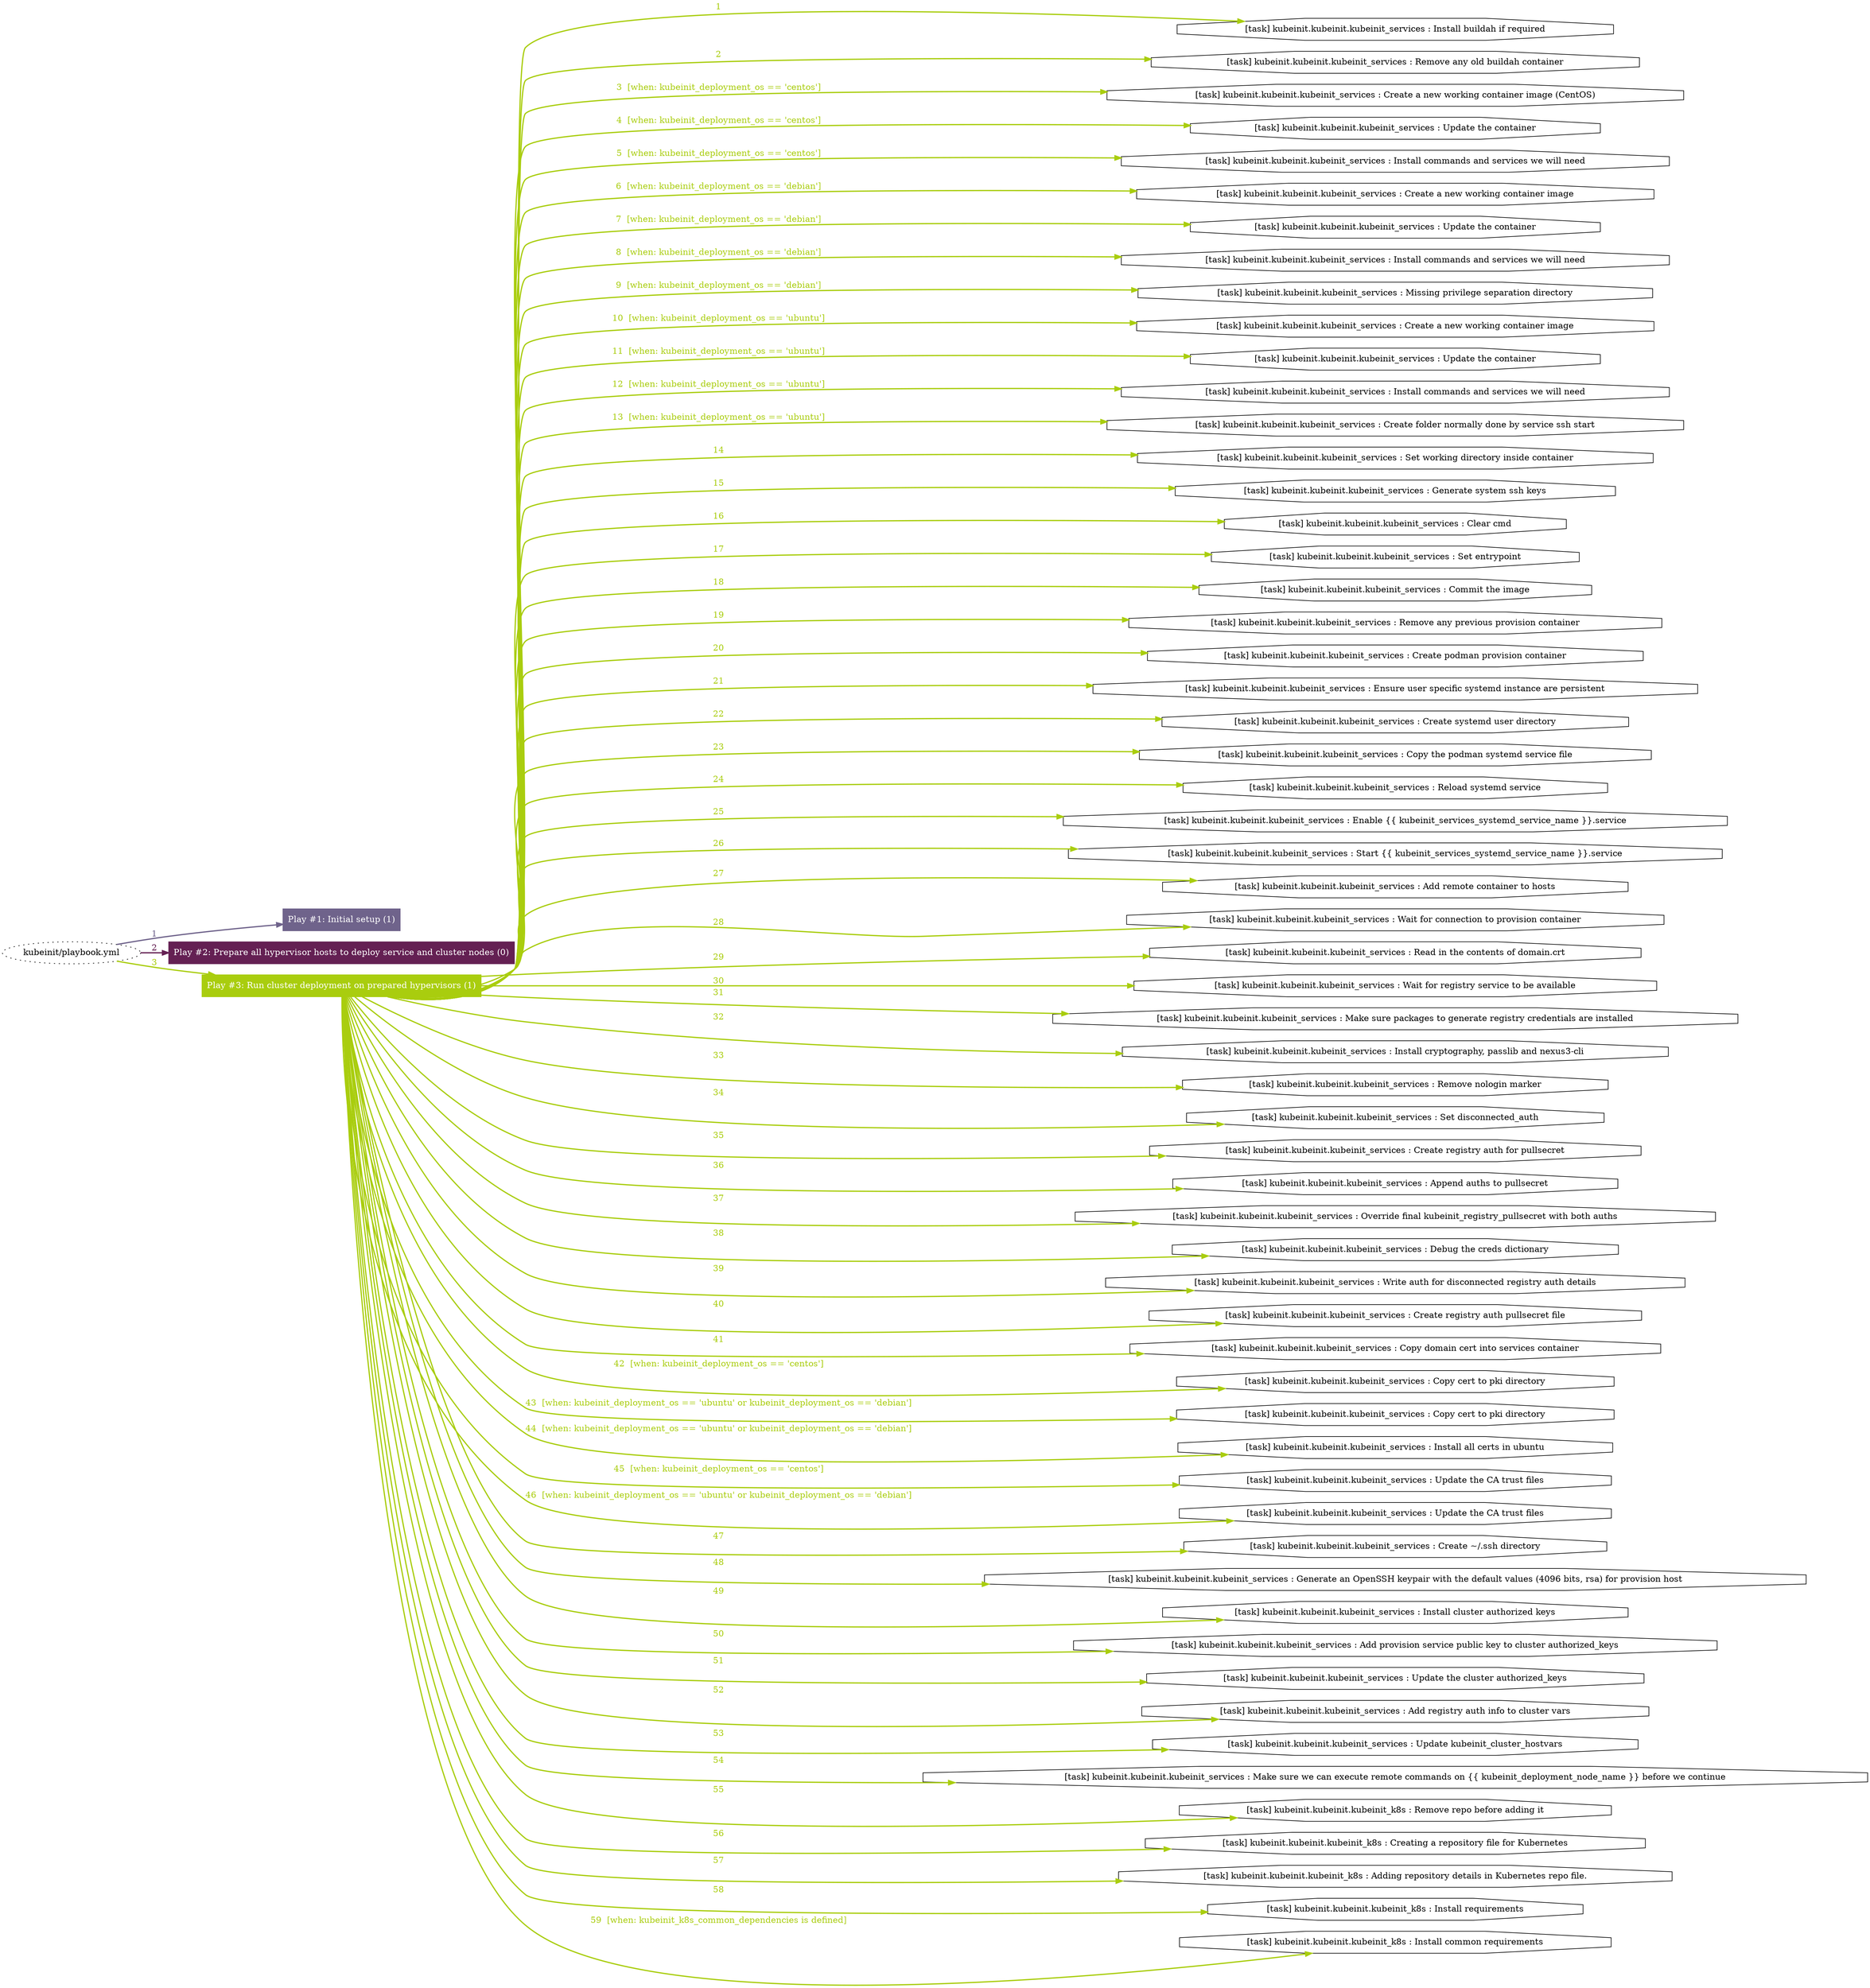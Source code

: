 digraph "kubeinit/playbook.yml "{
	graph [concentrate=true ordering=in rankdir=LR ratio=fill]
	edge [esep=5 sep=10]
	"kubeinit/playbook.yml" [id=root_node style=dotted]
	subgraph "Play #1: Initial setup (1) "{
		"Play #1: Initial setup (1)" [color="#6f638b" fontcolor="#ffffff" id="play_af9c5dfb-1158-4b2b-a4f7-0437e842cfe2" shape=box style=filled tooltip=localhost]
		"kubeinit/playbook.yml" -> "Play #1: Initial setup (1)" [label=1 color="#6f638b" fontcolor="#6f638b" id="edge_40c212d5-ad6c-44c0-9cf3-584f7f4e6897" style=bold]
	}
	subgraph "Play #2: Prepare all hypervisor hosts to deploy service and cluster nodes (0) "{
		"Play #2: Prepare all hypervisor hosts to deploy service and cluster nodes (0)" [color="#642053" fontcolor="#ffffff" id="play_38122677-6413-4b18-8c60-d9c70be64615" shape=box style=filled tooltip=""]
		"kubeinit/playbook.yml" -> "Play #2: Prepare all hypervisor hosts to deploy service and cluster nodes (0)" [label=2 color="#642053" fontcolor="#642053" id="edge_17019574-96fd-44bb-a7df-a7e3a68a48f8" style=bold]
	}
	subgraph "Play #3: Run cluster deployment on prepared hypervisors (1) "{
		"Play #3: Run cluster deployment on prepared hypervisors (1)" [color="#a9cd0e" fontcolor="#ffffff" id="play_24915dd0-d795-4cc5-82bb-0869513a93cc" shape=box style=filled tooltip=localhost]
		"kubeinit/playbook.yml" -> "Play #3: Run cluster deployment on prepared hypervisors (1)" [label=3 color="#a9cd0e" fontcolor="#a9cd0e" id="edge_424e62c9-95e9-4b15-a8df-fd997c692de2" style=bold]
		"task_6cf0d6a4-1598-4ac7-9679-347d474273b0" [label="[task] kubeinit.kubeinit.kubeinit_services : Install buildah if required" id="task_6cf0d6a4-1598-4ac7-9679-347d474273b0" shape=octagon tooltip="[task] kubeinit.kubeinit.kubeinit_services : Install buildah if required"]
		"Play #3: Run cluster deployment on prepared hypervisors (1)" -> "task_6cf0d6a4-1598-4ac7-9679-347d474273b0" [label=1 color="#a9cd0e" fontcolor="#a9cd0e" id="edge_8d2b41aa-f543-49b0-8c3b-170730098c8a" style=bold]
		"task_b4b47443-729b-4098-9073-309b52e9971b" [label="[task] kubeinit.kubeinit.kubeinit_services : Remove any old buildah container" id="task_b4b47443-729b-4098-9073-309b52e9971b" shape=octagon tooltip="[task] kubeinit.kubeinit.kubeinit_services : Remove any old buildah container"]
		"Play #3: Run cluster deployment on prepared hypervisors (1)" -> "task_b4b47443-729b-4098-9073-309b52e9971b" [label=2 color="#a9cd0e" fontcolor="#a9cd0e" id="edge_8383529d-a8fc-4246-9926-b4a71fc377fa" style=bold]
		"task_262d6cee-0504-4892-bcf1-6214656135c7" [label="[task] kubeinit.kubeinit.kubeinit_services : Create a new working container image (CentOS)" id="task_262d6cee-0504-4892-bcf1-6214656135c7" shape=octagon tooltip="[task] kubeinit.kubeinit.kubeinit_services : Create a new working container image (CentOS)"]
		"Play #3: Run cluster deployment on prepared hypervisors (1)" -> "task_262d6cee-0504-4892-bcf1-6214656135c7" [label="3  [when: kubeinit_deployment_os == 'centos']" color="#a9cd0e" fontcolor="#a9cd0e" id="edge_96338655-08e0-41cf-bb46-bb4d5386b379" style=bold]
		"task_55f534b5-f8a1-48f7-b8d0-feed98c55007" [label="[task] kubeinit.kubeinit.kubeinit_services : Update the container" id="task_55f534b5-f8a1-48f7-b8d0-feed98c55007" shape=octagon tooltip="[task] kubeinit.kubeinit.kubeinit_services : Update the container"]
		"Play #3: Run cluster deployment on prepared hypervisors (1)" -> "task_55f534b5-f8a1-48f7-b8d0-feed98c55007" [label="4  [when: kubeinit_deployment_os == 'centos']" color="#a9cd0e" fontcolor="#a9cd0e" id="edge_1c5f92d7-69c9-4e0a-b078-fcc7744aaf15" style=bold]
		"task_6a531ca2-bfbc-4a9c-be81-f009da2b0032" [label="[task] kubeinit.kubeinit.kubeinit_services : Install commands and services we will need" id="task_6a531ca2-bfbc-4a9c-be81-f009da2b0032" shape=octagon tooltip="[task] kubeinit.kubeinit.kubeinit_services : Install commands and services we will need"]
		"Play #3: Run cluster deployment on prepared hypervisors (1)" -> "task_6a531ca2-bfbc-4a9c-be81-f009da2b0032" [label="5  [when: kubeinit_deployment_os == 'centos']" color="#a9cd0e" fontcolor="#a9cd0e" id="edge_fc757be3-4be9-4422-be54-743e5f405ceb" style=bold]
		"task_12af40c0-10ce-4260-877a-4cae226c81b5" [label="[task] kubeinit.kubeinit.kubeinit_services : Create a new working container image" id="task_12af40c0-10ce-4260-877a-4cae226c81b5" shape=octagon tooltip="[task] kubeinit.kubeinit.kubeinit_services : Create a new working container image"]
		"Play #3: Run cluster deployment on prepared hypervisors (1)" -> "task_12af40c0-10ce-4260-877a-4cae226c81b5" [label="6  [when: kubeinit_deployment_os == 'debian']" color="#a9cd0e" fontcolor="#a9cd0e" id="edge_10732ae0-62df-4b4b-9456-6f34f75b12b3" style=bold]
		"task_7608b8e9-72a3-4da3-a8e4-f695fa1038d7" [label="[task] kubeinit.kubeinit.kubeinit_services : Update the container" id="task_7608b8e9-72a3-4da3-a8e4-f695fa1038d7" shape=octagon tooltip="[task] kubeinit.kubeinit.kubeinit_services : Update the container"]
		"Play #3: Run cluster deployment on prepared hypervisors (1)" -> "task_7608b8e9-72a3-4da3-a8e4-f695fa1038d7" [label="7  [when: kubeinit_deployment_os == 'debian']" color="#a9cd0e" fontcolor="#a9cd0e" id="edge_dd80e89d-375b-4673-a9cc-c1426de7d70d" style=bold]
		"task_c26fa1b9-df82-400c-899e-cec7a7eb6b80" [label="[task] kubeinit.kubeinit.kubeinit_services : Install commands and services we will need" id="task_c26fa1b9-df82-400c-899e-cec7a7eb6b80" shape=octagon tooltip="[task] kubeinit.kubeinit.kubeinit_services : Install commands and services we will need"]
		"Play #3: Run cluster deployment on prepared hypervisors (1)" -> "task_c26fa1b9-df82-400c-899e-cec7a7eb6b80" [label="8  [when: kubeinit_deployment_os == 'debian']" color="#a9cd0e" fontcolor="#a9cd0e" id="edge_2bb48747-e6c4-4af2-a687-fdbcb3dc0596" style=bold]
		"task_724d9121-0495-461a-aeb6-bb7b523f63b8" [label="[task] kubeinit.kubeinit.kubeinit_services : Missing privilege separation directory" id="task_724d9121-0495-461a-aeb6-bb7b523f63b8" shape=octagon tooltip="[task] kubeinit.kubeinit.kubeinit_services : Missing privilege separation directory"]
		"Play #3: Run cluster deployment on prepared hypervisors (1)" -> "task_724d9121-0495-461a-aeb6-bb7b523f63b8" [label="9  [when: kubeinit_deployment_os == 'debian']" color="#a9cd0e" fontcolor="#a9cd0e" id="edge_6353fc65-2a1f-454f-b3f4-3e1805a9f6f0" style=bold]
		"task_eb0105fe-bc52-44bf-b303-f1b549441625" [label="[task] kubeinit.kubeinit.kubeinit_services : Create a new working container image" id="task_eb0105fe-bc52-44bf-b303-f1b549441625" shape=octagon tooltip="[task] kubeinit.kubeinit.kubeinit_services : Create a new working container image"]
		"Play #3: Run cluster deployment on prepared hypervisors (1)" -> "task_eb0105fe-bc52-44bf-b303-f1b549441625" [label="10  [when: kubeinit_deployment_os == 'ubuntu']" color="#a9cd0e" fontcolor="#a9cd0e" id="edge_d6230557-53d6-4176-b14f-3361806c2788" style=bold]
		"task_5bbaa71c-6193-47ad-85e8-84ddf216bc00" [label="[task] kubeinit.kubeinit.kubeinit_services : Update the container" id="task_5bbaa71c-6193-47ad-85e8-84ddf216bc00" shape=octagon tooltip="[task] kubeinit.kubeinit.kubeinit_services : Update the container"]
		"Play #3: Run cluster deployment on prepared hypervisors (1)" -> "task_5bbaa71c-6193-47ad-85e8-84ddf216bc00" [label="11  [when: kubeinit_deployment_os == 'ubuntu']" color="#a9cd0e" fontcolor="#a9cd0e" id="edge_bf5e011d-da2f-4bc4-b92e-de4a2f87b664" style=bold]
		"task_e2e68099-97e7-436b-b797-3508ce04419c" [label="[task] kubeinit.kubeinit.kubeinit_services : Install commands and services we will need" id="task_e2e68099-97e7-436b-b797-3508ce04419c" shape=octagon tooltip="[task] kubeinit.kubeinit.kubeinit_services : Install commands and services we will need"]
		"Play #3: Run cluster deployment on prepared hypervisors (1)" -> "task_e2e68099-97e7-436b-b797-3508ce04419c" [label="12  [when: kubeinit_deployment_os == 'ubuntu']" color="#a9cd0e" fontcolor="#a9cd0e" id="edge_ed6c5692-e64b-4fde-9b7a-d843d2f358d3" style=bold]
		"task_1f7f5226-7031-45e2-85a8-0554ee5779cb" [label="[task] kubeinit.kubeinit.kubeinit_services : Create folder normally done by service ssh start" id="task_1f7f5226-7031-45e2-85a8-0554ee5779cb" shape=octagon tooltip="[task] kubeinit.kubeinit.kubeinit_services : Create folder normally done by service ssh start"]
		"Play #3: Run cluster deployment on prepared hypervisors (1)" -> "task_1f7f5226-7031-45e2-85a8-0554ee5779cb" [label="13  [when: kubeinit_deployment_os == 'ubuntu']" color="#a9cd0e" fontcolor="#a9cd0e" id="edge_6dd3353c-5212-43f2-b06f-3092217bf89e" style=bold]
		"task_98684779-d756-4133-863e-ad58ce988a86" [label="[task] kubeinit.kubeinit.kubeinit_services : Set working directory inside container" id="task_98684779-d756-4133-863e-ad58ce988a86" shape=octagon tooltip="[task] kubeinit.kubeinit.kubeinit_services : Set working directory inside container"]
		"Play #3: Run cluster deployment on prepared hypervisors (1)" -> "task_98684779-d756-4133-863e-ad58ce988a86" [label=14 color="#a9cd0e" fontcolor="#a9cd0e" id="edge_4e4bf32d-37eb-479d-8a43-5b9d97e0940e" style=bold]
		"task_5abaf6ca-4334-40d9-9138-8f0ac305bd7d" [label="[task] kubeinit.kubeinit.kubeinit_services : Generate system ssh keys" id="task_5abaf6ca-4334-40d9-9138-8f0ac305bd7d" shape=octagon tooltip="[task] kubeinit.kubeinit.kubeinit_services : Generate system ssh keys"]
		"Play #3: Run cluster deployment on prepared hypervisors (1)" -> "task_5abaf6ca-4334-40d9-9138-8f0ac305bd7d" [label=15 color="#a9cd0e" fontcolor="#a9cd0e" id="edge_58d1beef-2396-40c5-bcd9-32583c00b4d6" style=bold]
		"task_43ccee7c-b5b6-41f8-a474-32f7c57dbf0c" [label="[task] kubeinit.kubeinit.kubeinit_services : Clear cmd" id="task_43ccee7c-b5b6-41f8-a474-32f7c57dbf0c" shape=octagon tooltip="[task] kubeinit.kubeinit.kubeinit_services : Clear cmd"]
		"Play #3: Run cluster deployment on prepared hypervisors (1)" -> "task_43ccee7c-b5b6-41f8-a474-32f7c57dbf0c" [label=16 color="#a9cd0e" fontcolor="#a9cd0e" id="edge_64a1bdb4-2c5d-4667-896a-8d5d0ec58155" style=bold]
		"task_f43d04fe-cf07-4db0-a78c-b04eca913a4f" [label="[task] kubeinit.kubeinit.kubeinit_services : Set entrypoint" id="task_f43d04fe-cf07-4db0-a78c-b04eca913a4f" shape=octagon tooltip="[task] kubeinit.kubeinit.kubeinit_services : Set entrypoint"]
		"Play #3: Run cluster deployment on prepared hypervisors (1)" -> "task_f43d04fe-cf07-4db0-a78c-b04eca913a4f" [label=17 color="#a9cd0e" fontcolor="#a9cd0e" id="edge_fc9a0673-b46f-4d99-915e-93c8b1d47823" style=bold]
		"task_116e298a-a973-4ccf-afae-bad0896c48b6" [label="[task] kubeinit.kubeinit.kubeinit_services : Commit the image" id="task_116e298a-a973-4ccf-afae-bad0896c48b6" shape=octagon tooltip="[task] kubeinit.kubeinit.kubeinit_services : Commit the image"]
		"Play #3: Run cluster deployment on prepared hypervisors (1)" -> "task_116e298a-a973-4ccf-afae-bad0896c48b6" [label=18 color="#a9cd0e" fontcolor="#a9cd0e" id="edge_cf7c3385-bd68-42af-8d37-c6a6d2828854" style=bold]
		"task_d7fc1a17-5b93-4f6c-9078-ad6888d3fcb0" [label="[task] kubeinit.kubeinit.kubeinit_services : Remove any previous provision container" id="task_d7fc1a17-5b93-4f6c-9078-ad6888d3fcb0" shape=octagon tooltip="[task] kubeinit.kubeinit.kubeinit_services : Remove any previous provision container"]
		"Play #3: Run cluster deployment on prepared hypervisors (1)" -> "task_d7fc1a17-5b93-4f6c-9078-ad6888d3fcb0" [label=19 color="#a9cd0e" fontcolor="#a9cd0e" id="edge_ed97d253-d373-4795-8d4b-a9f49b215c0f" style=bold]
		"task_4ac350a8-8792-4cb1-8f87-9a0b8df8a385" [label="[task] kubeinit.kubeinit.kubeinit_services : Create podman provision container" id="task_4ac350a8-8792-4cb1-8f87-9a0b8df8a385" shape=octagon tooltip="[task] kubeinit.kubeinit.kubeinit_services : Create podman provision container"]
		"Play #3: Run cluster deployment on prepared hypervisors (1)" -> "task_4ac350a8-8792-4cb1-8f87-9a0b8df8a385" [label=20 color="#a9cd0e" fontcolor="#a9cd0e" id="edge_cbbefa87-9a98-4b3c-b0a7-8b5275676904" style=bold]
		"task_3e48fdd8-2e6e-4a32-ad0c-20d4c8fde784" [label="[task] kubeinit.kubeinit.kubeinit_services : Ensure user specific systemd instance are persistent" id="task_3e48fdd8-2e6e-4a32-ad0c-20d4c8fde784" shape=octagon tooltip="[task] kubeinit.kubeinit.kubeinit_services : Ensure user specific systemd instance are persistent"]
		"Play #3: Run cluster deployment on prepared hypervisors (1)" -> "task_3e48fdd8-2e6e-4a32-ad0c-20d4c8fde784" [label=21 color="#a9cd0e" fontcolor="#a9cd0e" id="edge_369b8d73-9ab8-46f7-88cb-f69897a0a705" style=bold]
		"task_41850e14-b1c5-4d3f-a85b-cb9b9f5a6ca9" [label="[task] kubeinit.kubeinit.kubeinit_services : Create systemd user directory" id="task_41850e14-b1c5-4d3f-a85b-cb9b9f5a6ca9" shape=octagon tooltip="[task] kubeinit.kubeinit.kubeinit_services : Create systemd user directory"]
		"Play #3: Run cluster deployment on prepared hypervisors (1)" -> "task_41850e14-b1c5-4d3f-a85b-cb9b9f5a6ca9" [label=22 color="#a9cd0e" fontcolor="#a9cd0e" id="edge_83b9e0ee-03f2-4ef2-a374-84ef62c202ac" style=bold]
		"task_8d0e64cb-ac4d-4511-abb5-39e2613e6657" [label="[task] kubeinit.kubeinit.kubeinit_services : Copy the podman systemd service file" id="task_8d0e64cb-ac4d-4511-abb5-39e2613e6657" shape=octagon tooltip="[task] kubeinit.kubeinit.kubeinit_services : Copy the podman systemd service file"]
		"Play #3: Run cluster deployment on prepared hypervisors (1)" -> "task_8d0e64cb-ac4d-4511-abb5-39e2613e6657" [label=23 color="#a9cd0e" fontcolor="#a9cd0e" id="edge_55e666df-6fb9-4a10-91da-fadd32e839a2" style=bold]
		"task_69889acf-1f08-418c-9f64-01cb2a8b09d6" [label="[task] kubeinit.kubeinit.kubeinit_services : Reload systemd service" id="task_69889acf-1f08-418c-9f64-01cb2a8b09d6" shape=octagon tooltip="[task] kubeinit.kubeinit.kubeinit_services : Reload systemd service"]
		"Play #3: Run cluster deployment on prepared hypervisors (1)" -> "task_69889acf-1f08-418c-9f64-01cb2a8b09d6" [label=24 color="#a9cd0e" fontcolor="#a9cd0e" id="edge_e722d74b-ad8d-4d11-a962-9edf29ffa93d" style=bold]
		"task_1ec41f7f-4cbc-46c7-aa8d-4dc0b2832b95" [label="[task] kubeinit.kubeinit.kubeinit_services : Enable {{ kubeinit_services_systemd_service_name }}.service" id="task_1ec41f7f-4cbc-46c7-aa8d-4dc0b2832b95" shape=octagon tooltip="[task] kubeinit.kubeinit.kubeinit_services : Enable {{ kubeinit_services_systemd_service_name }}.service"]
		"Play #3: Run cluster deployment on prepared hypervisors (1)" -> "task_1ec41f7f-4cbc-46c7-aa8d-4dc0b2832b95" [label=25 color="#a9cd0e" fontcolor="#a9cd0e" id="edge_e40b23f7-6f5b-439d-ab20-73a3e0d80a2e" style=bold]
		"task_42d47db4-b984-4776-b27c-3afedca481f8" [label="[task] kubeinit.kubeinit.kubeinit_services : Start {{ kubeinit_services_systemd_service_name }}.service" id="task_42d47db4-b984-4776-b27c-3afedca481f8" shape=octagon tooltip="[task] kubeinit.kubeinit.kubeinit_services : Start {{ kubeinit_services_systemd_service_name }}.service"]
		"Play #3: Run cluster deployment on prepared hypervisors (1)" -> "task_42d47db4-b984-4776-b27c-3afedca481f8" [label=26 color="#a9cd0e" fontcolor="#a9cd0e" id="edge_80af8f2a-ff2c-49a6-8527-9518f9ba7c90" style=bold]
		"task_42d9f95a-5f8d-460c-8062-481f212030f4" [label="[task] kubeinit.kubeinit.kubeinit_services : Add remote container to hosts" id="task_42d9f95a-5f8d-460c-8062-481f212030f4" shape=octagon tooltip="[task] kubeinit.kubeinit.kubeinit_services : Add remote container to hosts"]
		"Play #3: Run cluster deployment on prepared hypervisors (1)" -> "task_42d9f95a-5f8d-460c-8062-481f212030f4" [label=27 color="#a9cd0e" fontcolor="#a9cd0e" id="edge_2e8aca1b-19e8-476a-9c92-021dcd703378" style=bold]
		"task_fef117cc-839d-4ed0-a664-d0f1f5726185" [label="[task] kubeinit.kubeinit.kubeinit_services : Wait for connection to provision container" id="task_fef117cc-839d-4ed0-a664-d0f1f5726185" shape=octagon tooltip="[task] kubeinit.kubeinit.kubeinit_services : Wait for connection to provision container"]
		"Play #3: Run cluster deployment on prepared hypervisors (1)" -> "task_fef117cc-839d-4ed0-a664-d0f1f5726185" [label=28 color="#a9cd0e" fontcolor="#a9cd0e" id="edge_748f071d-c805-4b28-86ed-92abf235c981" style=bold]
		"task_5eba4b8f-1ed1-417d-9d72-3a51539b440d" [label="[task] kubeinit.kubeinit.kubeinit_services : Read in the contents of domain.crt" id="task_5eba4b8f-1ed1-417d-9d72-3a51539b440d" shape=octagon tooltip="[task] kubeinit.kubeinit.kubeinit_services : Read in the contents of domain.crt"]
		"Play #3: Run cluster deployment on prepared hypervisors (1)" -> "task_5eba4b8f-1ed1-417d-9d72-3a51539b440d" [label=29 color="#a9cd0e" fontcolor="#a9cd0e" id="edge_a5a451da-a5e5-41ff-bc38-b8b19906e0ec" style=bold]
		"task_9da6181f-ecfe-4e21-ab68-372a1a2a0b3d" [label="[task] kubeinit.kubeinit.kubeinit_services : Wait for registry service to be available" id="task_9da6181f-ecfe-4e21-ab68-372a1a2a0b3d" shape=octagon tooltip="[task] kubeinit.kubeinit.kubeinit_services : Wait for registry service to be available"]
		"Play #3: Run cluster deployment on prepared hypervisors (1)" -> "task_9da6181f-ecfe-4e21-ab68-372a1a2a0b3d" [label=30 color="#a9cd0e" fontcolor="#a9cd0e" id="edge_575b2990-3718-4a8a-8df7-fe297869fa35" style=bold]
		"task_bd784eeb-e433-42b3-a9a1-1a96d80c66c9" [label="[task] kubeinit.kubeinit.kubeinit_services : Make sure packages to generate registry credentials are installed" id="task_bd784eeb-e433-42b3-a9a1-1a96d80c66c9" shape=octagon tooltip="[task] kubeinit.kubeinit.kubeinit_services : Make sure packages to generate registry credentials are installed"]
		"Play #3: Run cluster deployment on prepared hypervisors (1)" -> "task_bd784eeb-e433-42b3-a9a1-1a96d80c66c9" [label=31 color="#a9cd0e" fontcolor="#a9cd0e" id="edge_7ee18e63-c778-4119-84a9-efe0bdd15a82" style=bold]
		"task_dded9759-944b-45e5-9592-acac3c4d15ac" [label="[task] kubeinit.kubeinit.kubeinit_services : Install cryptography, passlib and nexus3-cli" id="task_dded9759-944b-45e5-9592-acac3c4d15ac" shape=octagon tooltip="[task] kubeinit.kubeinit.kubeinit_services : Install cryptography, passlib and nexus3-cli"]
		"Play #3: Run cluster deployment on prepared hypervisors (1)" -> "task_dded9759-944b-45e5-9592-acac3c4d15ac" [label=32 color="#a9cd0e" fontcolor="#a9cd0e" id="edge_7f11b063-6118-4119-b5d3-0e43abea066a" style=bold]
		"task_f87bd825-a376-4582-a738-e17762fa8eb8" [label="[task] kubeinit.kubeinit.kubeinit_services : Remove nologin marker" id="task_f87bd825-a376-4582-a738-e17762fa8eb8" shape=octagon tooltip="[task] kubeinit.kubeinit.kubeinit_services : Remove nologin marker"]
		"Play #3: Run cluster deployment on prepared hypervisors (1)" -> "task_f87bd825-a376-4582-a738-e17762fa8eb8" [label=33 color="#a9cd0e" fontcolor="#a9cd0e" id="edge_068e093b-835e-46fb-b021-c09945a1d200" style=bold]
		"task_6343fb15-6b1c-47e3-9548-b909069d1860" [label="[task] kubeinit.kubeinit.kubeinit_services : Set disconnected_auth" id="task_6343fb15-6b1c-47e3-9548-b909069d1860" shape=octagon tooltip="[task] kubeinit.kubeinit.kubeinit_services : Set disconnected_auth"]
		"Play #3: Run cluster deployment on prepared hypervisors (1)" -> "task_6343fb15-6b1c-47e3-9548-b909069d1860" [label=34 color="#a9cd0e" fontcolor="#a9cd0e" id="edge_bd292227-01a5-4101-9657-aac7e357bd15" style=bold]
		"task_5ef53a7b-e31e-49cc-ac0d-03349b065c02" [label="[task] kubeinit.kubeinit.kubeinit_services : Create registry auth for pullsecret" id="task_5ef53a7b-e31e-49cc-ac0d-03349b065c02" shape=octagon tooltip="[task] kubeinit.kubeinit.kubeinit_services : Create registry auth for pullsecret"]
		"Play #3: Run cluster deployment on prepared hypervisors (1)" -> "task_5ef53a7b-e31e-49cc-ac0d-03349b065c02" [label=35 color="#a9cd0e" fontcolor="#a9cd0e" id="edge_38464db6-f78a-4205-a327-4850a144f8f4" style=bold]
		"task_b608095d-a863-4be0-96e2-34db0e5afdbb" [label="[task] kubeinit.kubeinit.kubeinit_services : Append auths to pullsecret" id="task_b608095d-a863-4be0-96e2-34db0e5afdbb" shape=octagon tooltip="[task] kubeinit.kubeinit.kubeinit_services : Append auths to pullsecret"]
		"Play #3: Run cluster deployment on prepared hypervisors (1)" -> "task_b608095d-a863-4be0-96e2-34db0e5afdbb" [label=36 color="#a9cd0e" fontcolor="#a9cd0e" id="edge_7a71b103-d4ce-4301-9a8c-8526b5b7a45b" style=bold]
		"task_226a999e-5709-4921-bfc2-334018f54a16" [label="[task] kubeinit.kubeinit.kubeinit_services : Override final kubeinit_registry_pullsecret with both auths" id="task_226a999e-5709-4921-bfc2-334018f54a16" shape=octagon tooltip="[task] kubeinit.kubeinit.kubeinit_services : Override final kubeinit_registry_pullsecret with both auths"]
		"Play #3: Run cluster deployment on prepared hypervisors (1)" -> "task_226a999e-5709-4921-bfc2-334018f54a16" [label=37 color="#a9cd0e" fontcolor="#a9cd0e" id="edge_62e3e754-c222-4f61-80bf-bcc5c5f20624" style=bold]
		"task_c81b5554-9fad-4430-b9de-9b0fb5102dd9" [label="[task] kubeinit.kubeinit.kubeinit_services : Debug the creds dictionary" id="task_c81b5554-9fad-4430-b9de-9b0fb5102dd9" shape=octagon tooltip="[task] kubeinit.kubeinit.kubeinit_services : Debug the creds dictionary"]
		"Play #3: Run cluster deployment on prepared hypervisors (1)" -> "task_c81b5554-9fad-4430-b9de-9b0fb5102dd9" [label=38 color="#a9cd0e" fontcolor="#a9cd0e" id="edge_c2d51f7d-ebd8-4f65-90df-bc594d5f2a34" style=bold]
		"task_031ffed6-372c-43c3-a996-5a3f5ffac0c0" [label="[task] kubeinit.kubeinit.kubeinit_services : Write auth for disconnected registry auth details" id="task_031ffed6-372c-43c3-a996-5a3f5ffac0c0" shape=octagon tooltip="[task] kubeinit.kubeinit.kubeinit_services : Write auth for disconnected registry auth details"]
		"Play #3: Run cluster deployment on prepared hypervisors (1)" -> "task_031ffed6-372c-43c3-a996-5a3f5ffac0c0" [label=39 color="#a9cd0e" fontcolor="#a9cd0e" id="edge_84794328-f2d1-4a8f-ad87-1118a96b4561" style=bold]
		"task_50f398a1-344e-461c-98e9-aaf5f15fa410" [label="[task] kubeinit.kubeinit.kubeinit_services : Create registry auth pullsecret file" id="task_50f398a1-344e-461c-98e9-aaf5f15fa410" shape=octagon tooltip="[task] kubeinit.kubeinit.kubeinit_services : Create registry auth pullsecret file"]
		"Play #3: Run cluster deployment on prepared hypervisors (1)" -> "task_50f398a1-344e-461c-98e9-aaf5f15fa410" [label=40 color="#a9cd0e" fontcolor="#a9cd0e" id="edge_34fba40b-472e-4d36-bb11-883873e67e37" style=bold]
		"task_f4107ca3-92c7-4f5a-b9ff-f543fb2a5881" [label="[task] kubeinit.kubeinit.kubeinit_services : Copy domain cert into services container" id="task_f4107ca3-92c7-4f5a-b9ff-f543fb2a5881" shape=octagon tooltip="[task] kubeinit.kubeinit.kubeinit_services : Copy domain cert into services container"]
		"Play #3: Run cluster deployment on prepared hypervisors (1)" -> "task_f4107ca3-92c7-4f5a-b9ff-f543fb2a5881" [label=41 color="#a9cd0e" fontcolor="#a9cd0e" id="edge_3952a75b-96c2-4aff-87be-58305b7390dd" style=bold]
		"task_8d1325c2-cf0a-4658-ab9d-d8512de7bc2b" [label="[task] kubeinit.kubeinit.kubeinit_services : Copy cert to pki directory" id="task_8d1325c2-cf0a-4658-ab9d-d8512de7bc2b" shape=octagon tooltip="[task] kubeinit.kubeinit.kubeinit_services : Copy cert to pki directory"]
		"Play #3: Run cluster deployment on prepared hypervisors (1)" -> "task_8d1325c2-cf0a-4658-ab9d-d8512de7bc2b" [label="42  [when: kubeinit_deployment_os == 'centos']" color="#a9cd0e" fontcolor="#a9cd0e" id="edge_8ae3eadd-8c7c-4da8-bd88-f7e652ec4c6a" style=bold]
		"task_109c3525-8c55-4740-a69f-4f770d8c16b1" [label="[task] kubeinit.kubeinit.kubeinit_services : Copy cert to pki directory" id="task_109c3525-8c55-4740-a69f-4f770d8c16b1" shape=octagon tooltip="[task] kubeinit.kubeinit.kubeinit_services : Copy cert to pki directory"]
		"Play #3: Run cluster deployment on prepared hypervisors (1)" -> "task_109c3525-8c55-4740-a69f-4f770d8c16b1" [label="43  [when: kubeinit_deployment_os == 'ubuntu' or kubeinit_deployment_os == 'debian']" color="#a9cd0e" fontcolor="#a9cd0e" id="edge_15b9a8bb-b7c4-495e-85ad-f1285406d916" style=bold]
		"task_bd42ad83-fae8-44fb-bd3e-890dc7199510" [label="[task] kubeinit.kubeinit.kubeinit_services : Install all certs in ubuntu" id="task_bd42ad83-fae8-44fb-bd3e-890dc7199510" shape=octagon tooltip="[task] kubeinit.kubeinit.kubeinit_services : Install all certs in ubuntu"]
		"Play #3: Run cluster deployment on prepared hypervisors (1)" -> "task_bd42ad83-fae8-44fb-bd3e-890dc7199510" [label="44  [when: kubeinit_deployment_os == 'ubuntu' or kubeinit_deployment_os == 'debian']" color="#a9cd0e" fontcolor="#a9cd0e" id="edge_a0f7a7a9-4327-4e7a-ace8-718d36a0a914" style=bold]
		"task_f841a1b7-a7b5-42c6-b65b-186a2cbd9bba" [label="[task] kubeinit.kubeinit.kubeinit_services : Update the CA trust files" id="task_f841a1b7-a7b5-42c6-b65b-186a2cbd9bba" shape=octagon tooltip="[task] kubeinit.kubeinit.kubeinit_services : Update the CA trust files"]
		"Play #3: Run cluster deployment on prepared hypervisors (1)" -> "task_f841a1b7-a7b5-42c6-b65b-186a2cbd9bba" [label="45  [when: kubeinit_deployment_os == 'centos']" color="#a9cd0e" fontcolor="#a9cd0e" id="edge_6e942b26-47d2-42c9-a4cf-6fa04293ddd5" style=bold]
		"task_5317ddca-95fc-4cbf-bd0f-fee80358adfb" [label="[task] kubeinit.kubeinit.kubeinit_services : Update the CA trust files" id="task_5317ddca-95fc-4cbf-bd0f-fee80358adfb" shape=octagon tooltip="[task] kubeinit.kubeinit.kubeinit_services : Update the CA trust files"]
		"Play #3: Run cluster deployment on prepared hypervisors (1)" -> "task_5317ddca-95fc-4cbf-bd0f-fee80358adfb" [label="46  [when: kubeinit_deployment_os == 'ubuntu' or kubeinit_deployment_os == 'debian']" color="#a9cd0e" fontcolor="#a9cd0e" id="edge_d55e59a7-3eb3-4ebb-9677-ffe70e015a0b" style=bold]
		"task_36ae96a2-0d6f-4c7f-866d-726d335d8006" [label="[task] kubeinit.kubeinit.kubeinit_services : Create ~/.ssh directory" id="task_36ae96a2-0d6f-4c7f-866d-726d335d8006" shape=octagon tooltip="[task] kubeinit.kubeinit.kubeinit_services : Create ~/.ssh directory"]
		"Play #3: Run cluster deployment on prepared hypervisors (1)" -> "task_36ae96a2-0d6f-4c7f-866d-726d335d8006" [label=47 color="#a9cd0e" fontcolor="#a9cd0e" id="edge_1f3d1993-6f79-4e67-8e95-892ea3554d0c" style=bold]
		"task_d9bc3d75-b206-4e69-b7d8-7845bf8e2b98" [label="[task] kubeinit.kubeinit.kubeinit_services : Generate an OpenSSH keypair with the default values (4096 bits, rsa) for provision host" id="task_d9bc3d75-b206-4e69-b7d8-7845bf8e2b98" shape=octagon tooltip="[task] kubeinit.kubeinit.kubeinit_services : Generate an OpenSSH keypair with the default values (4096 bits, rsa) for provision host"]
		"Play #3: Run cluster deployment on prepared hypervisors (1)" -> "task_d9bc3d75-b206-4e69-b7d8-7845bf8e2b98" [label=48 color="#a9cd0e" fontcolor="#a9cd0e" id="edge_de563315-2014-4aaa-a572-dc39645c34ab" style=bold]
		"task_ef553c61-3904-4785-95cf-450a08ddbe1d" [label="[task] kubeinit.kubeinit.kubeinit_services : Install cluster authorized keys" id="task_ef553c61-3904-4785-95cf-450a08ddbe1d" shape=octagon tooltip="[task] kubeinit.kubeinit.kubeinit_services : Install cluster authorized keys"]
		"Play #3: Run cluster deployment on prepared hypervisors (1)" -> "task_ef553c61-3904-4785-95cf-450a08ddbe1d" [label=49 color="#a9cd0e" fontcolor="#a9cd0e" id="edge_6ee740ba-c4d6-41df-88ab-dc09bec63a40" style=bold]
		"task_fe027a21-dce3-4736-bd72-f334f79d582a" [label="[task] kubeinit.kubeinit.kubeinit_services : Add provision service public key to cluster authorized_keys" id="task_fe027a21-dce3-4736-bd72-f334f79d582a" shape=octagon tooltip="[task] kubeinit.kubeinit.kubeinit_services : Add provision service public key to cluster authorized_keys"]
		"Play #3: Run cluster deployment on prepared hypervisors (1)" -> "task_fe027a21-dce3-4736-bd72-f334f79d582a" [label=50 color="#a9cd0e" fontcolor="#a9cd0e" id="edge_e2216f8c-b186-4786-8697-ebdf92a63e6f" style=bold]
		"task_963b6804-a8fb-48c6-a945-dc66d2dbbe4b" [label="[task] kubeinit.kubeinit.kubeinit_services : Update the cluster authorized_keys" id="task_963b6804-a8fb-48c6-a945-dc66d2dbbe4b" shape=octagon tooltip="[task] kubeinit.kubeinit.kubeinit_services : Update the cluster authorized_keys"]
		"Play #3: Run cluster deployment on prepared hypervisors (1)" -> "task_963b6804-a8fb-48c6-a945-dc66d2dbbe4b" [label=51 color="#a9cd0e" fontcolor="#a9cd0e" id="edge_0d4d86fb-f910-4ebe-b88d-830671ba6bb2" style=bold]
		"task_665e6b64-faa6-40a2-b4d2-9da98a8bc3a6" [label="[task] kubeinit.kubeinit.kubeinit_services : Add registry auth info to cluster vars" id="task_665e6b64-faa6-40a2-b4d2-9da98a8bc3a6" shape=octagon tooltip="[task] kubeinit.kubeinit.kubeinit_services : Add registry auth info to cluster vars"]
		"Play #3: Run cluster deployment on prepared hypervisors (1)" -> "task_665e6b64-faa6-40a2-b4d2-9da98a8bc3a6" [label=52 color="#a9cd0e" fontcolor="#a9cd0e" id="edge_4166bf28-6e2c-4e3e-a7b5-b7e1ddde434b" style=bold]
		"task_04071b83-abd2-477c-a90a-41b18a8b7992" [label="[task] kubeinit.kubeinit.kubeinit_services : Update kubeinit_cluster_hostvars" id="task_04071b83-abd2-477c-a90a-41b18a8b7992" shape=octagon tooltip="[task] kubeinit.kubeinit.kubeinit_services : Update kubeinit_cluster_hostvars"]
		"Play #3: Run cluster deployment on prepared hypervisors (1)" -> "task_04071b83-abd2-477c-a90a-41b18a8b7992" [label=53 color="#a9cd0e" fontcolor="#a9cd0e" id="edge_3b1c1875-246f-4f1d-8360-ab457ab3e902" style=bold]
		"task_d4e5efa3-7909-42d8-b301-e2e4d0ef1a5c" [label="[task] kubeinit.kubeinit.kubeinit_services : Make sure we can execute remote commands on {{ kubeinit_deployment_node_name }} before we continue" id="task_d4e5efa3-7909-42d8-b301-e2e4d0ef1a5c" shape=octagon tooltip="[task] kubeinit.kubeinit.kubeinit_services : Make sure we can execute remote commands on {{ kubeinit_deployment_node_name }} before we continue"]
		"Play #3: Run cluster deployment on prepared hypervisors (1)" -> "task_d4e5efa3-7909-42d8-b301-e2e4d0ef1a5c" [label=54 color="#a9cd0e" fontcolor="#a9cd0e" id="edge_1ad68095-162b-4edd-9df9-fa173ec53235" style=bold]
		"task_016cff00-196f-456c-abca-b7432d86f10d" [label="[task] kubeinit.kubeinit.kubeinit_k8s : Remove repo before adding it" id="task_016cff00-196f-456c-abca-b7432d86f10d" shape=octagon tooltip="[task] kubeinit.kubeinit.kubeinit_k8s : Remove repo before adding it"]
		"Play #3: Run cluster deployment on prepared hypervisors (1)" -> "task_016cff00-196f-456c-abca-b7432d86f10d" [label=55 color="#a9cd0e" fontcolor="#a9cd0e" id="edge_30576af5-d1c0-4ead-b7dd-12e033b95942" style=bold]
		"task_5fe50b66-384b-4604-914f-08e4edd79c18" [label="[task] kubeinit.kubeinit.kubeinit_k8s : Creating a repository file for Kubernetes" id="task_5fe50b66-384b-4604-914f-08e4edd79c18" shape=octagon tooltip="[task] kubeinit.kubeinit.kubeinit_k8s : Creating a repository file for Kubernetes"]
		"Play #3: Run cluster deployment on prepared hypervisors (1)" -> "task_5fe50b66-384b-4604-914f-08e4edd79c18" [label=56 color="#a9cd0e" fontcolor="#a9cd0e" id="edge_fc1fedf9-998a-4e5f-b38c-9ec13666a97d" style=bold]
		"task_4e0acb08-bfce-4c36-b946-a09a73eaa7b8" [label="[task] kubeinit.kubeinit.kubeinit_k8s : Adding repository details in Kubernetes repo file." id="task_4e0acb08-bfce-4c36-b946-a09a73eaa7b8" shape=octagon tooltip="[task] kubeinit.kubeinit.kubeinit_k8s : Adding repository details in Kubernetes repo file."]
		"Play #3: Run cluster deployment on prepared hypervisors (1)" -> "task_4e0acb08-bfce-4c36-b946-a09a73eaa7b8" [label=57 color="#a9cd0e" fontcolor="#a9cd0e" id="edge_cae78c42-aef5-46a3-8960-5e39005a42ae" style=bold]
		"task_df828f43-f6a6-4413-9c9c-4d6526ba3600" [label="[task] kubeinit.kubeinit.kubeinit_k8s : Install requirements" id="task_df828f43-f6a6-4413-9c9c-4d6526ba3600" shape=octagon tooltip="[task] kubeinit.kubeinit.kubeinit_k8s : Install requirements"]
		"Play #3: Run cluster deployment on prepared hypervisors (1)" -> "task_df828f43-f6a6-4413-9c9c-4d6526ba3600" [label=58 color="#a9cd0e" fontcolor="#a9cd0e" id="edge_c21ed7ad-9bc5-497c-8009-f8c586ea85f9" style=bold]
		"task_26648fc2-6633-4225-8ebb-46ff55e52a44" [label="[task] kubeinit.kubeinit.kubeinit_k8s : Install common requirements" id="task_26648fc2-6633-4225-8ebb-46ff55e52a44" shape=octagon tooltip="[task] kubeinit.kubeinit.kubeinit_k8s : Install common requirements"]
		"Play #3: Run cluster deployment on prepared hypervisors (1)" -> "task_26648fc2-6633-4225-8ebb-46ff55e52a44" [label="59  [when: kubeinit_k8s_common_dependencies is defined]" color="#a9cd0e" fontcolor="#a9cd0e" id="edge_2341fac9-2029-41bd-8e7d-54ad30d1b46e" style=bold]
	}
}
